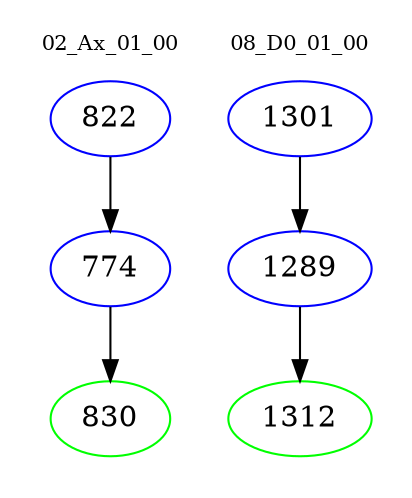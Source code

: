 digraph{
subgraph cluster_0 {
color = white
label = "02_Ax_01_00";
fontsize=10;
T0_822 [label="822", color="blue"]
T0_822 -> T0_774 [color="black"]
T0_774 [label="774", color="blue"]
T0_774 -> T0_830 [color="black"]
T0_830 [label="830", color="green"]
}
subgraph cluster_1 {
color = white
label = "08_D0_01_00";
fontsize=10;
T1_1301 [label="1301", color="blue"]
T1_1301 -> T1_1289 [color="black"]
T1_1289 [label="1289", color="blue"]
T1_1289 -> T1_1312 [color="black"]
T1_1312 [label="1312", color="green"]
}
}
